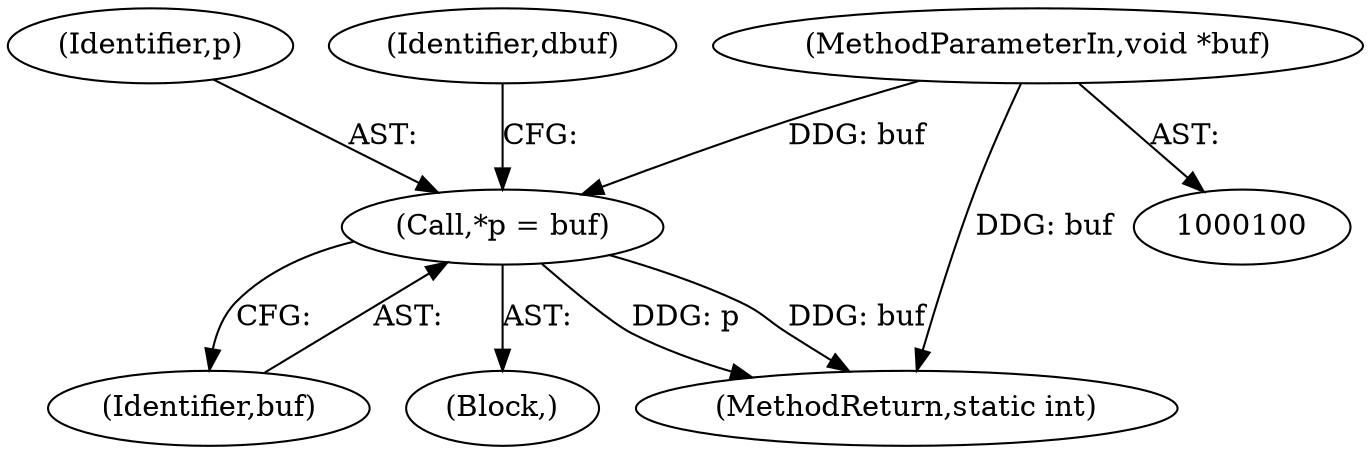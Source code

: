 digraph "0_linux_c27a3e4d667fdcad3db7b104f75659478e0c68d8_0@pointer" {
"1000103" [label="(MethodParameterIn,void *buf)"];
"1000107" [label="(Call,*p = buf)"];
"1000109" [label="(Identifier,buf)"];
"1000108" [label="(Identifier,p)"];
"1000116" [label="(Identifier,dbuf)"];
"1000103" [label="(MethodParameterIn,void *buf)"];
"1000105" [label="(Block,)"];
"1000195" [label="(MethodReturn,static int)"];
"1000107" [label="(Call,*p = buf)"];
"1000103" -> "1000100"  [label="AST: "];
"1000103" -> "1000195"  [label="DDG: buf"];
"1000103" -> "1000107"  [label="DDG: buf"];
"1000107" -> "1000105"  [label="AST: "];
"1000107" -> "1000109"  [label="CFG: "];
"1000108" -> "1000107"  [label="AST: "];
"1000109" -> "1000107"  [label="AST: "];
"1000116" -> "1000107"  [label="CFG: "];
"1000107" -> "1000195"  [label="DDG: p"];
"1000107" -> "1000195"  [label="DDG: buf"];
}
